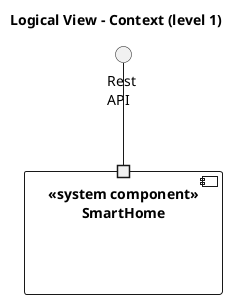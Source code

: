 @startuml
'https://plantuml.com/component-diagram

title Logical View - Context (level 1)

component "<<system component>>\nSmartHome" as SmartHome {
portin " " as PortRestAPI
'portin " " as PortWebAPI
'portin " " as PortWeatherServiceAPI
'portout " " as outPortWeatherServiceAPI
'portout' " " as outPortSmartDeviceAPI
}

  PortRestAPI -u- "Rest \nAPI"
'  outPortSmartDeviceAPI--( "Smart \nDevice"
'  PortWebAPI -u- "Web \nUI \nAPI"
'  outPortWeatherServiceAPI--( "External \nService \nAPI"
'  PortWeatherServiceAPI -u- "Weather \nService \nAPI"


@enduml